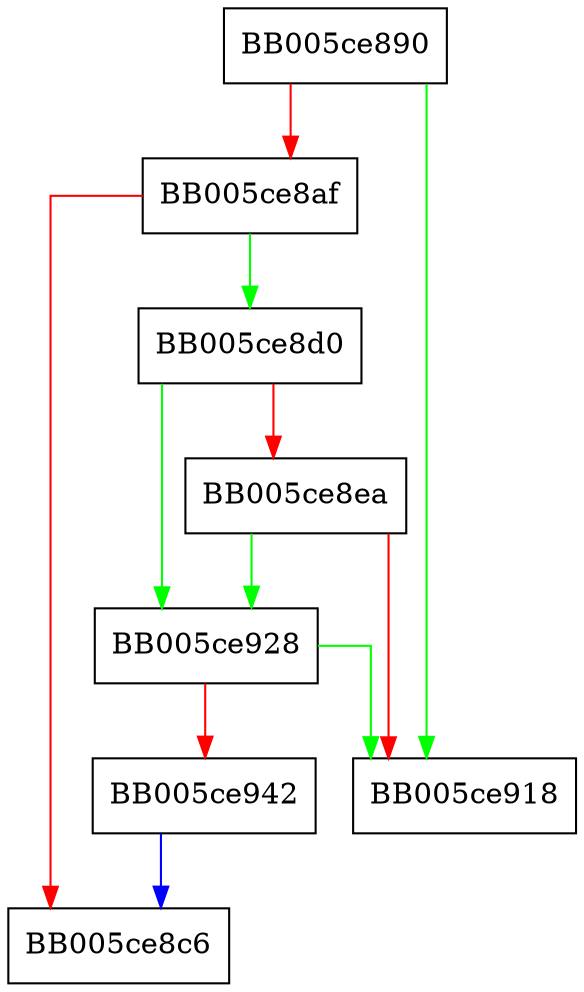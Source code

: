 digraph evp_get_digestbyname_ex {
  node [shape="box"];
  graph [splines=ortho];
  BB005ce890 -> BB005ce918 [color="green"];
  BB005ce890 -> BB005ce8af [color="red"];
  BB005ce8af -> BB005ce8d0 [color="green"];
  BB005ce8af -> BB005ce8c6 [color="red"];
  BB005ce8d0 -> BB005ce928 [color="green"];
  BB005ce8d0 -> BB005ce8ea [color="red"];
  BB005ce8ea -> BB005ce928 [color="green"];
  BB005ce8ea -> BB005ce918 [color="red"];
  BB005ce928 -> BB005ce918 [color="green"];
  BB005ce928 -> BB005ce942 [color="red"];
  BB005ce942 -> BB005ce8c6 [color="blue"];
}